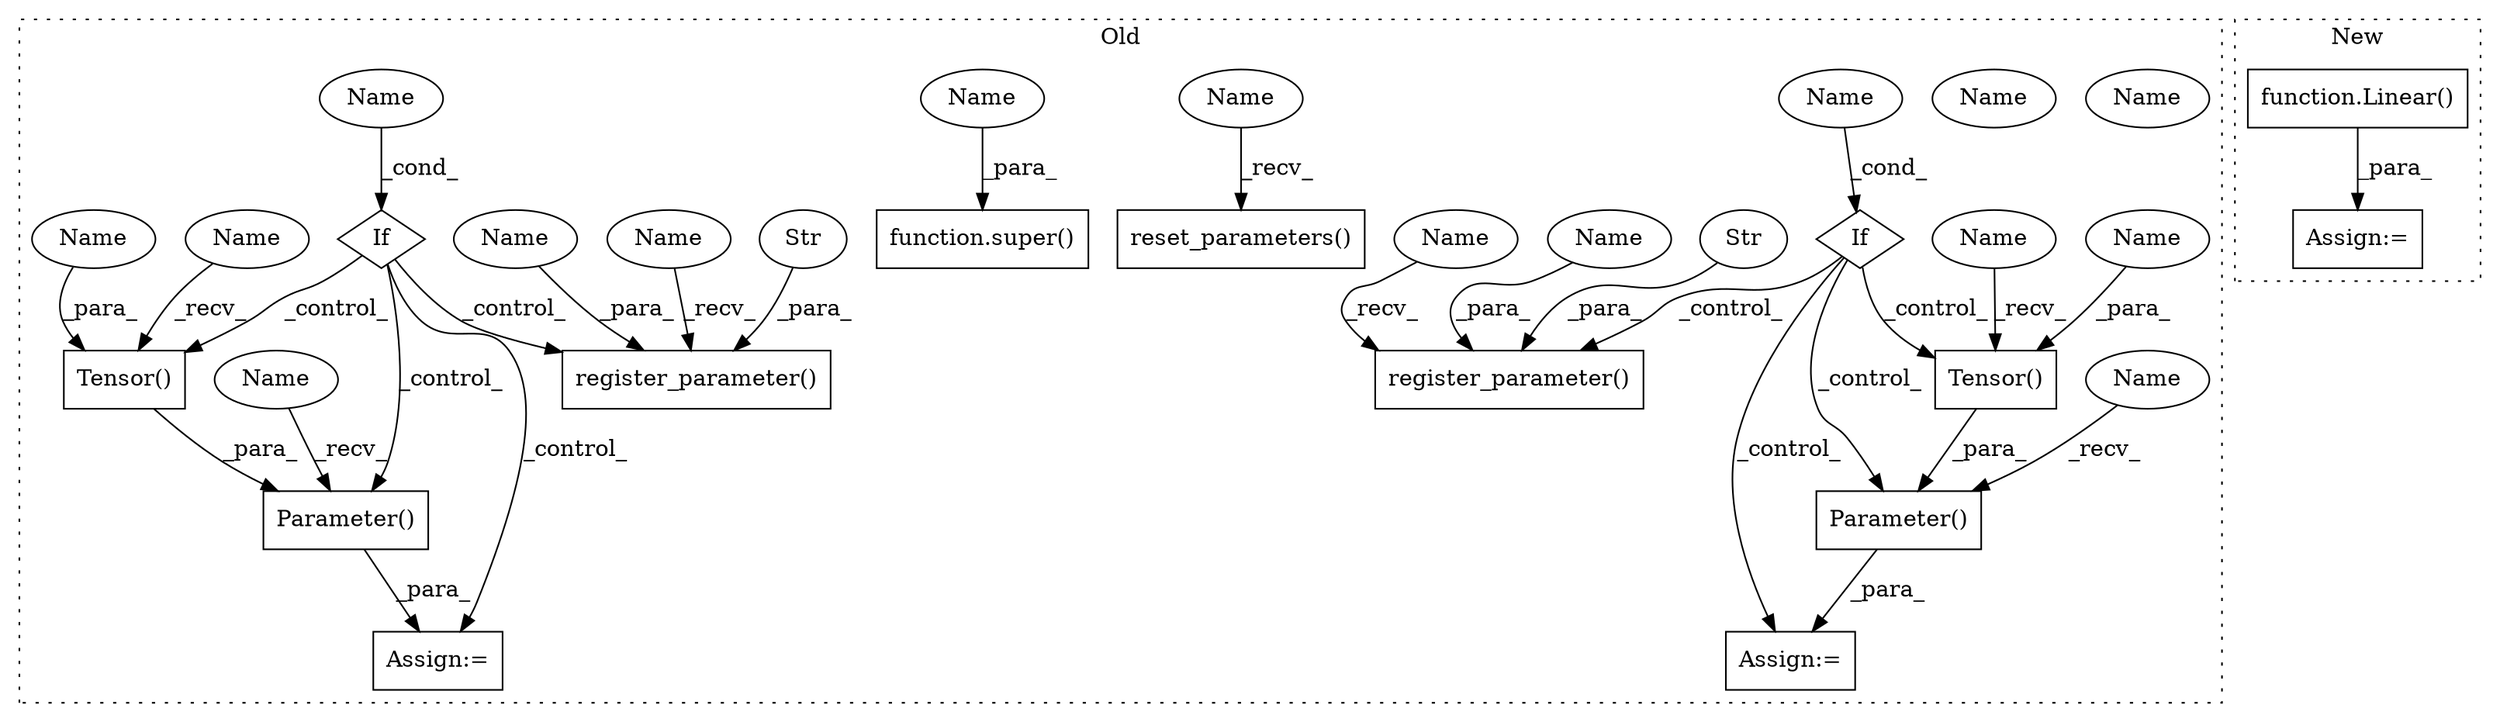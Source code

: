 digraph G {
subgraph cluster0 {
1 [label="Tensor()" a="75" s="6721,6740" l="10,1" shape="box"];
3 [label="Parameter()" a="75" s="6708,6741" l="13,1" shape="box"];
4 [label="If" a="96" s="6674" l="3" shape="diamond"];
5 [label="Tensor()" a="75" s="6563,6592" l="10,1" shape="box"];
6 [label="Parameter()" a="75" s="6550,6593" l="13,1" shape="box"];
7 [label="Name" a="87" s="6677" l="4" shape="ellipse"];
8 [label="Assign:=" a="68" s="6705" l="3" shape="box"];
9 [label="register_parameter()" a="75" s="6771,6807" l="24,1" shape="box"];
10 [label="reset_parameters()" a="75" s="6820" l="23" shape="box"];
11 [label="Str" a="66" s="6795" l="6" shape="ellipse"];
12 [label="If" a="96" s="6512" l="3" shape="diamond"];
13 [label="register_parameter()" a="75" s="6623,6661" l="24,1" shape="box"];
14 [label="Str" a="66" s="6647" l="8" shape="ellipse"];
15 [label="Name" a="87" s="6515" l="6" shape="ellipse"];
16 [label="function.super()" a="75" s="6090,6112" l="6,1" shape="box"];
17 [label="Assign:=" a="68" s="6547" l="3" shape="box"];
19 [label="Name" a="87" s="6563" l="2" shape="ellipse"];
20 [label="Name" a="87" s="6721" l="2" shape="ellipse"];
21 [label="Name" a="87" s="6515" l="6" shape="ellipse"];
22 [label="Name" a="87" s="6677" l="4" shape="ellipse"];
23 [label="Name" a="87" s="6820" l="4" shape="ellipse"];
24 [label="Name" a="87" s="6108" l="4" shape="ellipse"];
25 [label="Name" a="87" s="6623" l="4" shape="ellipse"];
26 [label="Name" a="87" s="6771" l="4" shape="ellipse"];
27 [label="Name" a="87" s="6657" l="4" shape="ellipse"];
28 [label="Name" a="87" s="6803" l="4" shape="ellipse"];
29 [label="Name" a="87" s="6731" l="9" shape="ellipse"];
30 [label="Name" a="87" s="6583" l="9" shape="ellipse"];
31 [label="Name" a="87" s="6708" l="2" shape="ellipse"];
32 [label="Name" a="87" s="6550" l="2" shape="ellipse"];
label = "Old";
style="dotted";
}
subgraph cluster1 {
2 [label="function.Linear()" a="75" s="3651,3677" l="7,27" shape="box"];
18 [label="Assign:=" a="68" s="3648" l="3" shape="box"];
label = "New";
style="dotted";
}
1 -> 3 [label="_para_"];
2 -> 18 [label="_para_"];
3 -> 8 [label="_para_"];
4 -> 3 [label="_control_"];
4 -> 1 [label="_control_"];
4 -> 8 [label="_control_"];
4 -> 9 [label="_control_"];
5 -> 6 [label="_para_"];
6 -> 17 [label="_para_"];
11 -> 9 [label="_para_"];
12 -> 13 [label="_control_"];
12 -> 6 [label="_control_"];
12 -> 17 [label="_control_"];
12 -> 5 [label="_control_"];
14 -> 13 [label="_para_"];
19 -> 5 [label="_recv_"];
20 -> 1 [label="_recv_"];
21 -> 12 [label="_cond_"];
22 -> 4 [label="_cond_"];
23 -> 10 [label="_recv_"];
24 -> 16 [label="_para_"];
25 -> 13 [label="_recv_"];
26 -> 9 [label="_recv_"];
27 -> 13 [label="_para_"];
28 -> 9 [label="_para_"];
29 -> 1 [label="_para_"];
30 -> 5 [label="_para_"];
31 -> 3 [label="_recv_"];
32 -> 6 [label="_recv_"];
}